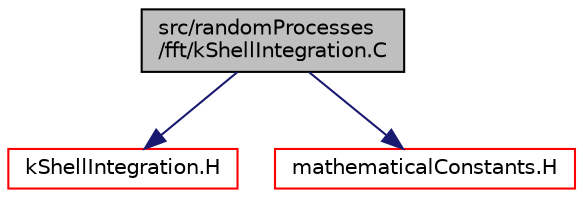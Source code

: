 digraph "src/randomProcesses/fft/kShellIntegration.C"
{
  bgcolor="transparent";
  edge [fontname="Helvetica",fontsize="10",labelfontname="Helvetica",labelfontsize="10"];
  node [fontname="Helvetica",fontsize="10",shape=record];
  Node0 [label="src/randomProcesses\l/fft/kShellIntegration.C",height=0.2,width=0.4,color="black", fillcolor="grey75", style="filled", fontcolor="black"];
  Node0 -> Node1 [color="midnightblue",fontsize="10",style="solid",fontname="Helvetica"];
  Node1 [label="kShellIntegration.H",height=0.2,width=0.4,color="red",URL="$a14027.html",tooltip="Integrate a multi-dimensional complexVectorField in k-shells to create the 1D. "];
  Node0 -> Node293 [color="midnightblue",fontsize="10",style="solid",fontname="Helvetica"];
  Node293 [label="mathematicalConstants.H",height=0.2,width=0.4,color="red",URL="$a10952.html"];
}
